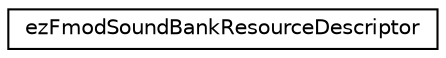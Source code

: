 digraph "Graphical Class Hierarchy"
{
 // LATEX_PDF_SIZE
  edge [fontname="Helvetica",fontsize="10",labelfontname="Helvetica",labelfontsize="10"];
  node [fontname="Helvetica",fontsize="10",shape=record];
  rankdir="LR";
  Node0 [label="ezFmodSoundBankResourceDescriptor",height=0.2,width=0.4,color="black", fillcolor="white", style="filled",URL="$dd/d3e/structez_fmod_sound_bank_resource_descriptor.htm",tooltip=" "];
}
